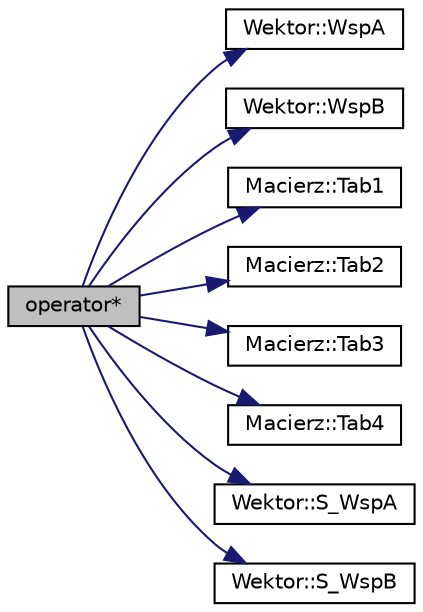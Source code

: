 digraph "operator*"
{
  edge [fontname="Helvetica",fontsize="10",labelfontname="Helvetica",labelfontsize="10"];
  node [fontname="Helvetica",fontsize="10",shape=record];
  rankdir="LR";
  Node1 [label="operator*",height=0.2,width=0.4,color="black", fillcolor="grey75", style="filled", fontcolor="black"];
  Node1 -> Node2 [color="midnightblue",fontsize="10",style="solid",fontname="Helvetica"];
  Node2 [label="Wektor::WspA",height=0.2,width=0.4,color="black", fillcolor="white", style="filled",URL="$class_wektor.html#a903cb6b2fa5fc618faf4d6ab126f885a"];
  Node1 -> Node3 [color="midnightblue",fontsize="10",style="solid",fontname="Helvetica"];
  Node3 [label="Wektor::WspB",height=0.2,width=0.4,color="black", fillcolor="white", style="filled",URL="$class_wektor.html#a3499008ab57a17c89c5bae6c0c96355b"];
  Node1 -> Node4 [color="midnightblue",fontsize="10",style="solid",fontname="Helvetica"];
  Node4 [label="Macierz::Tab1",height=0.2,width=0.4,color="black", fillcolor="white", style="filled",URL="$class_macierz.html#ad0759ca98158d289bdde5e37b6c7004e"];
  Node1 -> Node5 [color="midnightblue",fontsize="10",style="solid",fontname="Helvetica"];
  Node5 [label="Macierz::Tab2",height=0.2,width=0.4,color="black", fillcolor="white", style="filled",URL="$class_macierz.html#aabdfc418e27507138e5e5ecf1680aae0"];
  Node1 -> Node6 [color="midnightblue",fontsize="10",style="solid",fontname="Helvetica"];
  Node6 [label="Macierz::Tab3",height=0.2,width=0.4,color="black", fillcolor="white", style="filled",URL="$class_macierz.html#a9653feca9080cf330dd98b46188e28d4"];
  Node1 -> Node7 [color="midnightblue",fontsize="10",style="solid",fontname="Helvetica"];
  Node7 [label="Macierz::Tab4",height=0.2,width=0.4,color="black", fillcolor="white", style="filled",URL="$class_macierz.html#a825142f07e9462269e155eded7419aff"];
  Node1 -> Node8 [color="midnightblue",fontsize="10",style="solid",fontname="Helvetica"];
  Node8 [label="Wektor::S_WspA",height=0.2,width=0.4,color="black", fillcolor="white", style="filled",URL="$class_wektor.html#a90c0d2ee5af28fd44cc8473e2b4ca69b"];
  Node1 -> Node9 [color="midnightblue",fontsize="10",style="solid",fontname="Helvetica"];
  Node9 [label="Wektor::S_WspB",height=0.2,width=0.4,color="black", fillcolor="white", style="filled",URL="$class_wektor.html#a54695866ba1038f63a0a28e473358f1a"];
}
